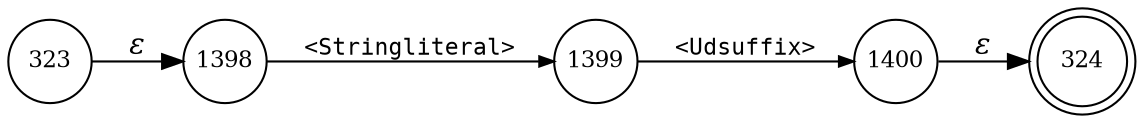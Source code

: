 digraph ATN {
rankdir=LR;
s324[fontsize=11, label="324", shape=doublecircle, fixedsize=true, width=.6];
s323[fontsize=11,label="323", shape=circle, fixedsize=true, width=.55, peripheries=1];
s1398[fontsize=11,label="1398", shape=circle, fixedsize=true, width=.55, peripheries=1];
s1399[fontsize=11,label="1399", shape=circle, fixedsize=true, width=.55, peripheries=1];
s1400[fontsize=11,label="1400", shape=circle, fixedsize=true, width=.55, peripheries=1];
s323 -> s1398 [fontname="Times-Italic", label="&epsilon;"];
s1398 -> s1399 [fontsize=11, fontname="Courier", arrowsize=.7, label = "<Stringliteral>", arrowhead = normal];
s1399 -> s1400 [fontsize=11, fontname="Courier", arrowsize=.7, label = "<Udsuffix>", arrowhead = normal];
s1400 -> s324 [fontname="Times-Italic", label="&epsilon;"];
}
